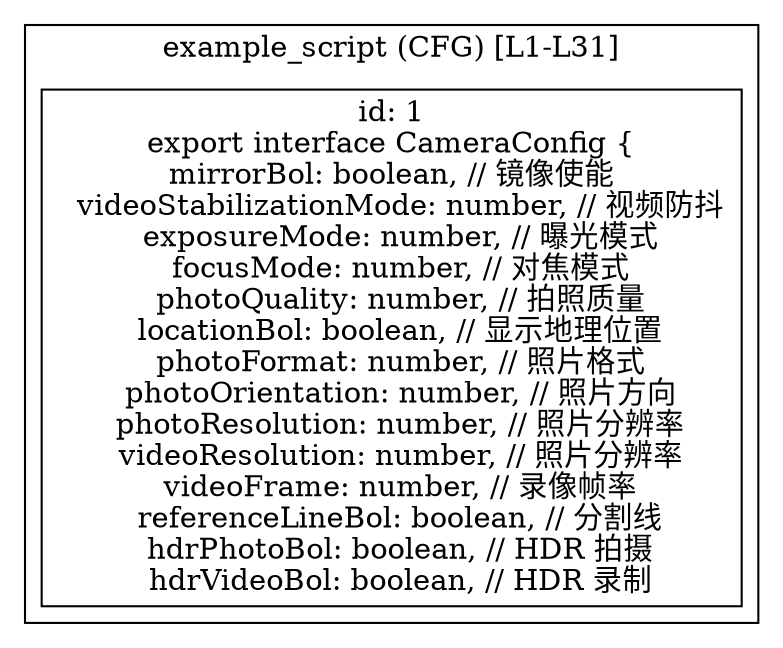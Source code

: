digraph "5.ts" {
  subgraph "cluster_1" {
    label="example_script (CFG) [L1-L31]";
    node_1_1 [label="id: 1\nexport interface CameraConfig {
mirrorBol: boolean, // 镜像使能
  videoStabilizationMode: number, // 视频防抖
  exposureMode: number, // 曝光模式
  focusMode: number, // 对焦模式
  photoQuality: number, // 拍照质量
  locationBol: boolean, // 显示地理位置
  photoFormat: number, // 照片格式
  photoOrientation: number, // 照片方向
  photoResolution: number, // 照片分辨率
  videoResolution: number, // 照片分辨率
  videoFrame: number, // 录像帧率
  referenceLineBol: boolean, // 分割线
  hdrPhotoBol: boolean, // HDR 拍摄
  hdrVideoBol: boolean, // HDR 录制", shape=box];
  }
}